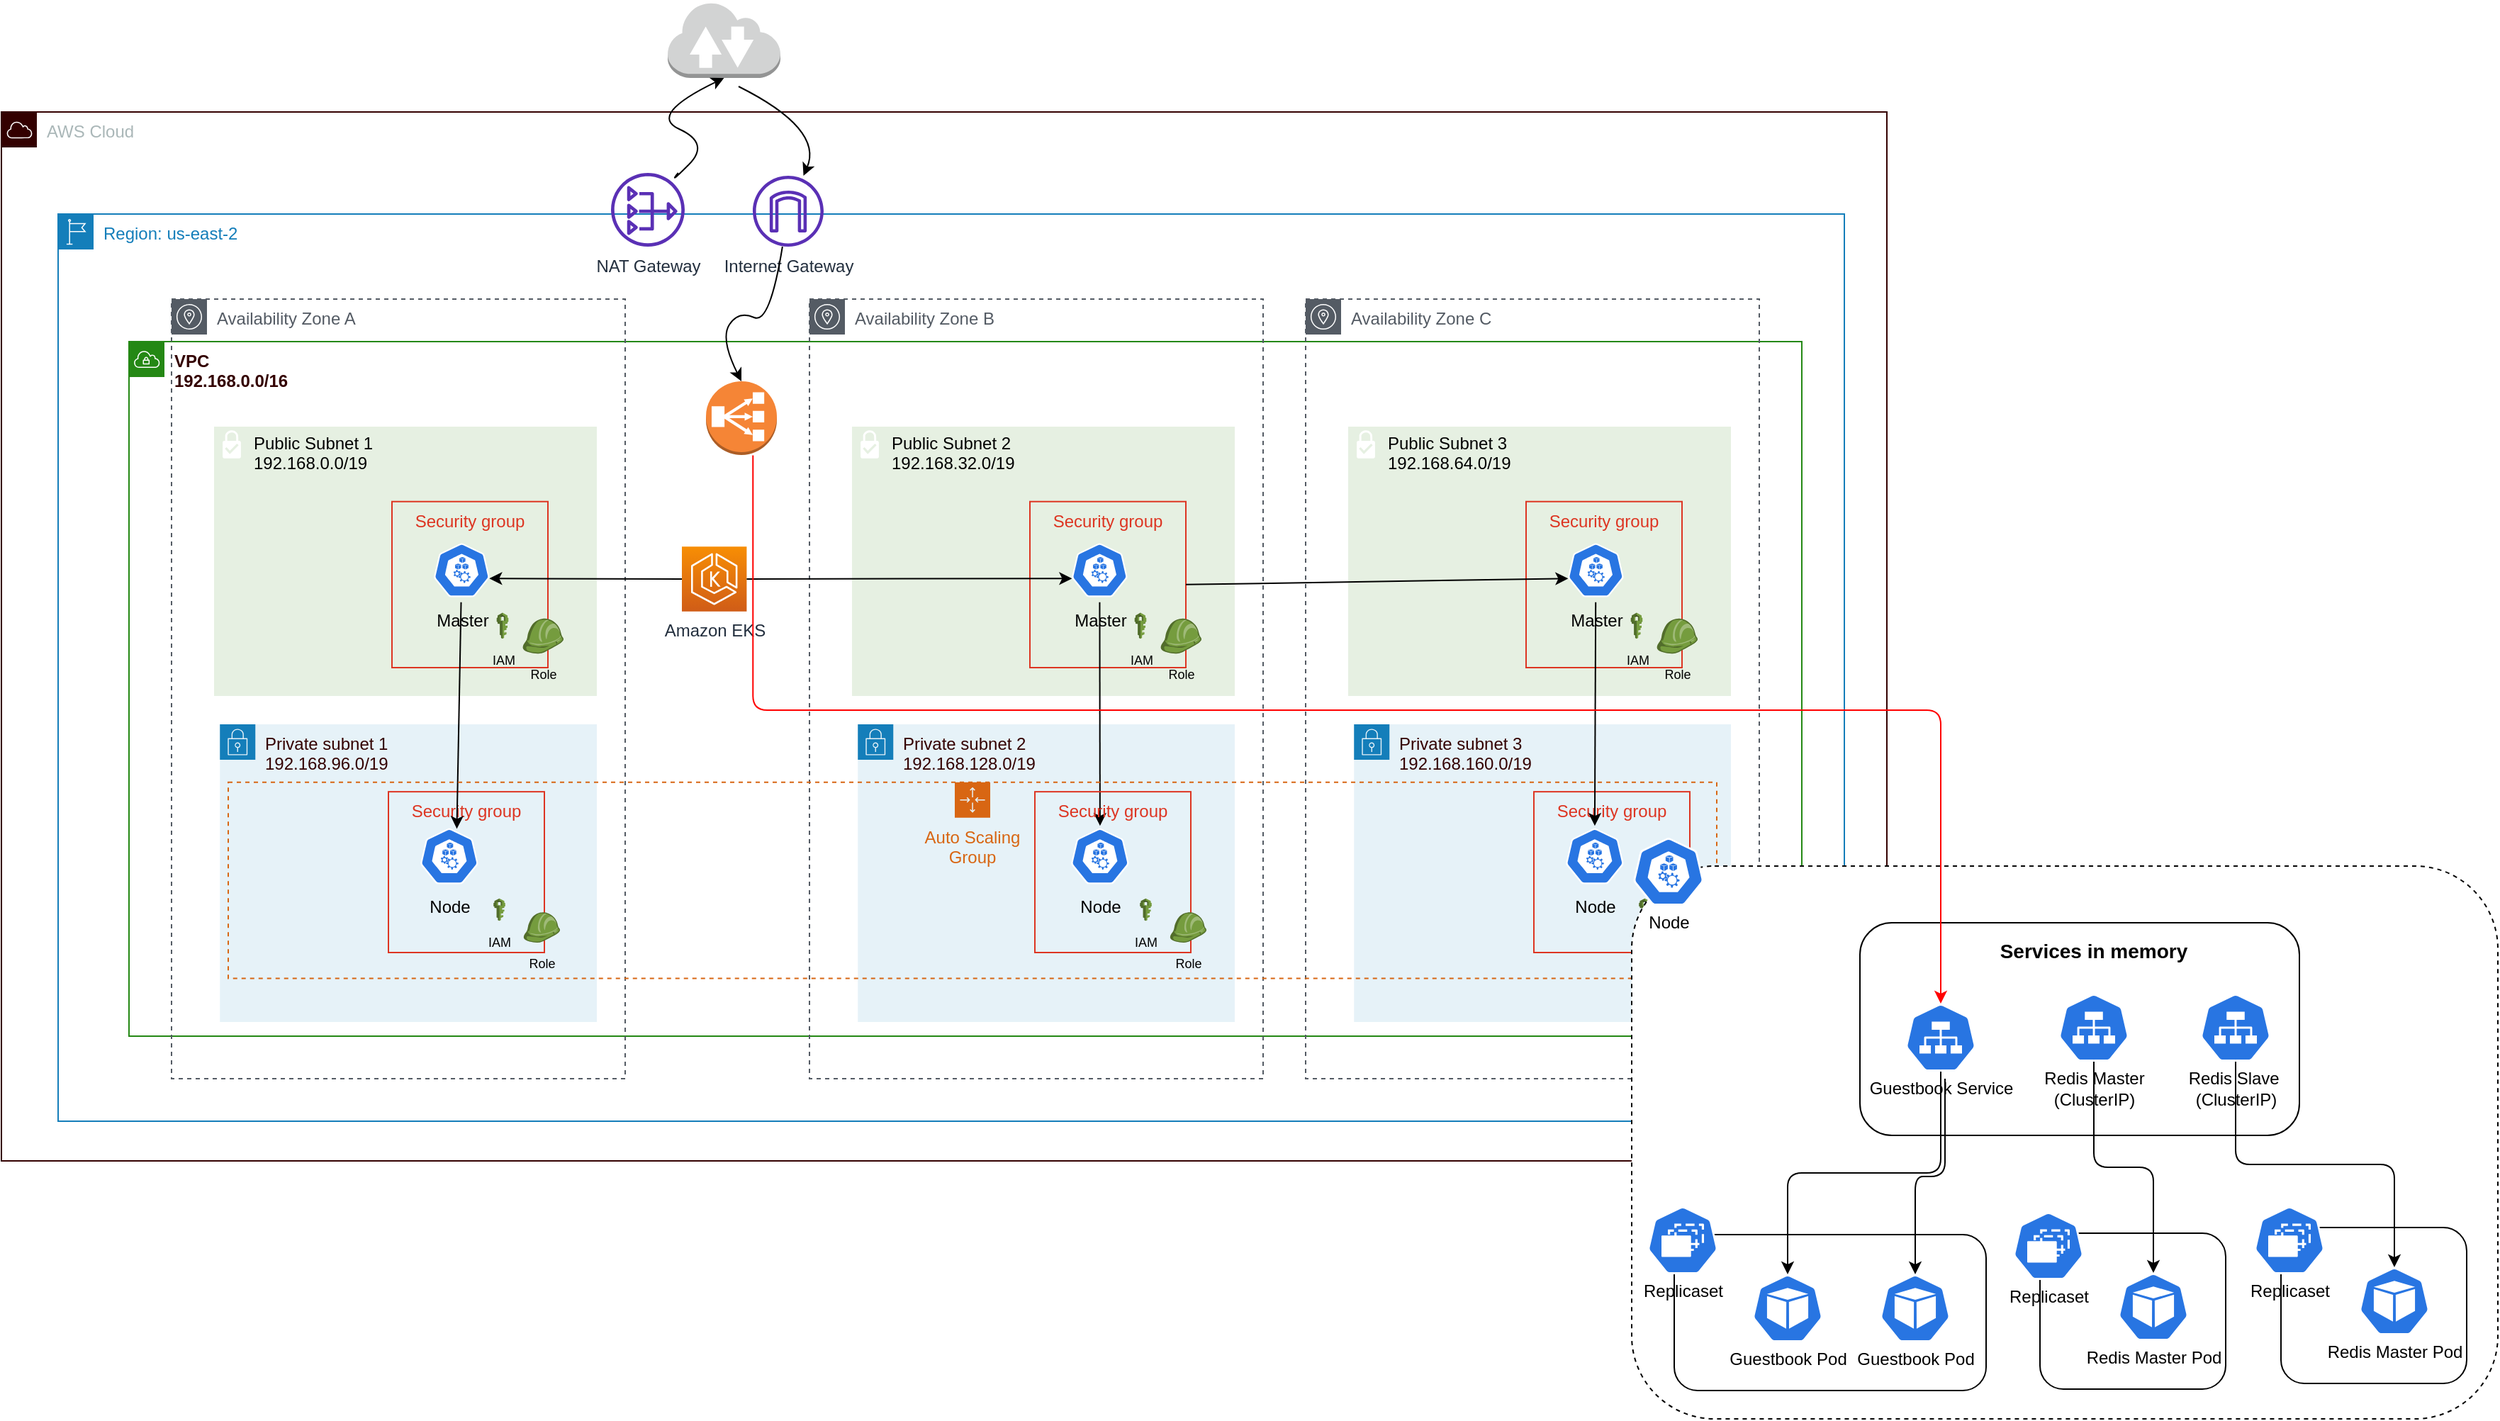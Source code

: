 <mxfile version="13.7.5" type="device"><diagram id="fl4_bRgNZPhpl60R_cDR" name="Page-1"><mxGraphModel dx="1022" dy="437" grid="1" gridSize="10" guides="1" tooltips="1" connect="1" arrows="1" fold="1" page="1" pageScale="1" pageWidth="4681" pageHeight="3300" math="0" shadow="0"><root><mxCell id="0"/><mxCell id="1" parent="0"/><mxCell id="eDuB9u_jqhrZ3lGHha7C-54" value="AWS Cloud" style="outlineConnect=0;gradientColor=none;html=1;whiteSpace=wrap;fontSize=12;fontStyle=0;shape=mxgraph.aws4.group;grIcon=mxgraph.aws4.group_aws_cloud;strokeColor=#330000;fillColor=none;verticalAlign=top;align=left;spacingLeft=30;fontColor=#AAB7B8;dashed=0;" parent="1" vertex="1"><mxGeometry x="200" y="88" width="1330" height="740" as="geometry"/></mxCell><mxCell id="OiCd0-9HkrDGXZGCD6Wl-48" value="&lt;b&gt;&lt;font color=&quot;#330000&quot;&gt;VPC&lt;br&gt;192.168.0.0/16&lt;/font&gt;&lt;/b&gt;" style="points=[[0,0],[0.25,0],[0.5,0],[0.75,0],[1,0],[1,0.25],[1,0.5],[1,0.75],[1,1],[0.75,1],[0.5,1],[0.25,1],[0,1],[0,0.75],[0,0.5],[0,0.25]];outlineConnect=0;gradientColor=none;html=1;whiteSpace=wrap;fontSize=12;fontStyle=0;shape=mxgraph.aws4.group;grIcon=mxgraph.aws4.group_vpc;strokeColor=#248814;fillColor=none;verticalAlign=top;align=left;spacingLeft=30;fontColor=#AAB7B8;dashed=0;" parent="1" vertex="1"><mxGeometry x="290" y="250" width="1180" height="490" as="geometry"/></mxCell><mxCell id="eDuB9u_jqhrZ3lGHha7C-30" value="Availability Zone C" style="outlineConnect=0;gradientColor=none;html=1;whiteSpace=wrap;fontSize=12;fontStyle=0;shape=mxgraph.aws4.group;grIcon=mxgraph.aws4.group_availability_zone;strokeColor=#545B64;fillColor=none;verticalAlign=top;align=left;spacingLeft=30;fontColor=#545B64;dashed=1;" parent="1" vertex="1"><mxGeometry x="1120" y="220" width="320" height="550" as="geometry"/></mxCell><mxCell id="eDuB9u_jqhrZ3lGHha7C-39" value="Public Subnet 3&lt;br&gt;192.168.64.0/19" style="shape=mxgraph.ibm.box;prType=subnet;fontStyle=0;verticalAlign=top;align=left;spacingLeft=32;spacingTop=4;fillColor=#E6F0E2;rounded=0;whiteSpace=wrap;html=1;strokeWidth=1;dashed=0;container=1;spacing=-4;collapsible=0;expand=0;recursiveResize=0;strokeColor=none;" parent="1" vertex="1"><mxGeometry x="1150" y="310" width="270" height="190" as="geometry"/></mxCell><mxCell id="OiCd0-9HkrDGXZGCD6Wl-49" value="Region: us-east-2" style="points=[[0,0],[0.25,0],[0.5,0],[0.75,0],[1,0],[1,0.25],[1,0.5],[1,0.75],[1,1],[0.75,1],[0.5,1],[0.25,1],[0,1],[0,0.75],[0,0.5],[0,0.25]];outlineConnect=0;gradientColor=none;html=1;whiteSpace=wrap;fontSize=12;fontStyle=0;shape=mxgraph.aws4.group;grIcon=mxgraph.aws4.group_region;strokeColor=#147EBA;fillColor=none;verticalAlign=top;align=left;spacingLeft=30;fontColor=#147EBA;dashed=0;" parent="eDuB9u_jqhrZ3lGHha7C-39" vertex="1"><mxGeometry x="-910" y="-150" width="1260" height="640" as="geometry"/></mxCell><mxCell id="eDuB9u_jqhrZ3lGHha7C-40" value="Security group" style="fillColor=none;strokeColor=#DD3522;verticalAlign=top;fontStyle=0;fontColor=#DD3522;" parent="eDuB9u_jqhrZ3lGHha7C-39" vertex="1"><mxGeometry x="125.5" y="52.86" width="110" height="117.14" as="geometry"/></mxCell><mxCell id="eDuB9u_jqhrZ3lGHha7C-41" value="&lt;font style=&quot;font-size: 9px&quot;&gt;Role&lt;/font&gt;" style="outlineConnect=0;dashed=0;verticalLabelPosition=bottom;verticalAlign=top;align=center;html=1;shape=mxgraph.aws3.role;fillColor=#759C3E;gradientColor=none;" parent="eDuB9u_jqhrZ3lGHha7C-39" vertex="1"><mxGeometry x="217.5" y="135.362" width="29" height="24.763" as="geometry"/></mxCell><mxCell id="eDuB9u_jqhrZ3lGHha7C-42" value="&lt;br&gt;&lt;br&gt;&lt;br&gt;&lt;br&gt;&lt;br&gt;Master" style="html=1;dashed=0;whitespace=wrap;fillColor=#2875E2;strokeColor=#ffffff;points=[[0.005,0.63,0],[0.1,0.2,0],[0.9,0.2,0],[0.5,0,0],[0.995,0.63,0],[0.72,0.99,0],[0.5,1,0],[0.28,0.99,0]];shape=mxgraph.kubernetes.icon;prIcon=node" parent="eDuB9u_jqhrZ3lGHha7C-39" vertex="1"><mxGeometry x="155" y="78.652" width="39.38" height="45.181" as="geometry"/></mxCell><mxCell id="eDuB9u_jqhrZ3lGHha7C-43" value="&lt;font style=&quot;font-size: 9px&quot;&gt;IAM&lt;/font&gt;" style="outlineConnect=0;dashed=0;verticalLabelPosition=bottom;verticalAlign=top;align=center;html=1;shape=mxgraph.aws3.iam;fillColor=#759C3E;gradientColor=none;" parent="eDuB9u_jqhrZ3lGHha7C-39" vertex="1"><mxGeometry x="199.382" y="131.191" width="8.25" height="18.408" as="geometry"/></mxCell><mxCell id="eDuB9u_jqhrZ3lGHha7C-55" value="NAT Gateway" style="outlineConnect=0;fontColor=#232F3E;gradientColor=none;fillColor=#5A30B5;strokeColor=none;dashed=0;verticalLabelPosition=bottom;verticalAlign=top;align=center;html=1;fontSize=12;fontStyle=0;aspect=fixed;pointerEvents=1;shape=mxgraph.aws4.nat_gateway;" parent="eDuB9u_jqhrZ3lGHha7C-39" vertex="1"><mxGeometry x="-520" y="-179" width="52" height="52" as="geometry"/></mxCell><mxCell id="OiCd0-9HkrDGXZGCD6Wl-18" value="Availability Zone A" style="outlineConnect=0;gradientColor=none;html=1;whiteSpace=wrap;fontSize=12;fontStyle=0;shape=mxgraph.aws4.group;grIcon=mxgraph.aws4.group_availability_zone;strokeColor=#545B64;fillColor=none;verticalAlign=top;align=left;spacingLeft=30;fontColor=#545B64;dashed=1;" parent="1" vertex="1"><mxGeometry x="320" y="220" width="320" height="550" as="geometry"/></mxCell><mxCell id="OiCd0-9HkrDGXZGCD6Wl-43" value="&lt;font color=&quot;#330000&quot;&gt;Private subnet 1&lt;br&gt;192.168.96.0/19&lt;/font&gt;" style="points=[[0,0],[0.25,0],[0.5,0],[0.75,0],[1,0],[1,0.25],[1,0.5],[1,0.75],[1,1],[0.75,1],[0.5,1],[0.25,1],[0,1],[0,0.75],[0,0.5],[0,0.25]];outlineConnect=0;gradientColor=none;html=1;whiteSpace=wrap;fontSize=12;fontStyle=0;shape=mxgraph.aws4.group;grIcon=mxgraph.aws4.group_security_group;grStroke=0;strokeColor=#147EBA;fillColor=#E6F2F8;verticalAlign=top;align=left;spacingLeft=30;fontColor=#147EBA;strokeWidth=5;" parent="1" vertex="1"><mxGeometry x="354.13" y="520" width="265.87" height="210" as="geometry"/></mxCell><mxCell id="eDuB9u_jqhrZ3lGHha7C-31" value="&lt;font color=&quot;#330000&quot;&gt;Private subnet 3&lt;br&gt;192.168.160.0/19&lt;/font&gt;" style="points=[[0,0],[0.25,0],[0.5,0],[0.75,0],[1,0],[1,0.25],[1,0.5],[1,0.75],[1,1],[0.75,1],[0.5,1],[0.25,1],[0,1],[0,0.75],[0,0.5],[0,0.25]];outlineConnect=0;gradientColor=none;html=1;whiteSpace=wrap;fontSize=12;fontStyle=0;shape=mxgraph.aws4.group;grIcon=mxgraph.aws4.group_security_group;grStroke=0;strokeColor=#147EBA;fillColor=#E6F2F8;verticalAlign=top;align=left;spacingLeft=30;fontColor=#147EBA;strokeWidth=5;" parent="1" vertex="1"><mxGeometry x="1154.13" y="520" width="265.87" height="210" as="geometry"/></mxCell><mxCell id="OiCd0-9HkrDGXZGCD6Wl-61" value="Amazon EKS" style="outlineConnect=0;fontColor=#232F3E;gradientColor=#F78E04;gradientDirection=north;fillColor=#D05C17;strokeColor=#ffffff;dashed=0;verticalLabelPosition=bottom;verticalAlign=top;align=center;html=1;fontSize=12;fontStyle=0;aspect=fixed;shape=mxgraph.aws4.resourceIcon;resIcon=mxgraph.aws4.eks;" parent="1" vertex="1"><mxGeometry x="680" y="394.65" width="45.71" height="45.71" as="geometry"/></mxCell><mxCell id="OiCd0-9HkrDGXZGCD6Wl-10" value="Public Subnet 1&lt;br&gt;192.168.0.0/19" style="shape=mxgraph.ibm.box;prType=subnet;fontStyle=0;verticalAlign=top;align=left;spacingLeft=32;spacingTop=4;fillColor=#E6F0E2;rounded=0;whiteSpace=wrap;html=1;strokeWidth=1;dashed=0;container=1;spacing=-4;collapsible=0;expand=0;recursiveResize=0;strokeColor=none;" parent="1" vertex="1"><mxGeometry x="350" y="310" width="270" height="190" as="geometry"/></mxCell><mxCell id="OiCd0-9HkrDGXZGCD6Wl-2" value="Security group" style="fillColor=none;strokeColor=#DD3522;verticalAlign=top;fontStyle=0;fontColor=#DD3522;" parent="OiCd0-9HkrDGXZGCD6Wl-10" vertex="1"><mxGeometry x="125.5" y="52.86" width="110" height="117.14" as="geometry"/></mxCell><mxCell id="OiCd0-9HkrDGXZGCD6Wl-9" value="&lt;font style=&quot;font-size: 9px&quot;&gt;Role&lt;/font&gt;" style="outlineConnect=0;dashed=0;verticalLabelPosition=bottom;verticalAlign=top;align=center;html=1;shape=mxgraph.aws3.role;fillColor=#759C3E;gradientColor=none;" parent="OiCd0-9HkrDGXZGCD6Wl-10" vertex="1"><mxGeometry x="217.5" y="135.362" width="29" height="24.763" as="geometry"/></mxCell><mxCell id="OiCd0-9HkrDGXZGCD6Wl-1" value="&lt;br&gt;&lt;br&gt;&lt;br&gt;&lt;br&gt;&lt;br&gt;Master" style="html=1;dashed=0;whitespace=wrap;fillColor=#2875E2;strokeColor=#ffffff;points=[[0.005,0.63,0],[0.1,0.2,0],[0.9,0.2,0],[0.5,0,0],[0.995,0.63,0],[0.72,0.99,0],[0.5,1,0],[0.28,0.99,0]];shape=mxgraph.kubernetes.icon;prIcon=node" parent="OiCd0-9HkrDGXZGCD6Wl-10" vertex="1"><mxGeometry x="155" y="78.652" width="39.38" height="45.181" as="geometry"/></mxCell><mxCell id="OiCd0-9HkrDGXZGCD6Wl-3" value="&lt;font style=&quot;font-size: 9px&quot;&gt;IAM&lt;/font&gt;" style="outlineConnect=0;dashed=0;verticalLabelPosition=bottom;verticalAlign=top;align=center;html=1;shape=mxgraph.aws3.iam;fillColor=#759C3E;gradientColor=none;" parent="OiCd0-9HkrDGXZGCD6Wl-10" vertex="1"><mxGeometry x="199.382" y="131.191" width="8.25" height="18.408" as="geometry"/></mxCell><mxCell id="eDuB9u_jqhrZ3lGHha7C-15" value="" style="endArrow=classic;html=1;entryX=0.995;entryY=0.63;entryDx=0;entryDy=0;entryPerimeter=0;" parent="1" source="OiCd0-9HkrDGXZGCD6Wl-61" target="OiCd0-9HkrDGXZGCD6Wl-1" edge="1"><mxGeometry width="50" height="50" relative="1" as="geometry"><mxPoint x="830" y="530" as="sourcePoint"/><mxPoint x="880" y="480" as="targetPoint"/></mxGeometry></mxCell><mxCell id="eDuB9u_jqhrZ3lGHha7C-16" value="Availability Zone B" style="outlineConnect=0;gradientColor=none;html=1;whiteSpace=wrap;fontSize=12;fontStyle=0;shape=mxgraph.aws4.group;grIcon=mxgraph.aws4.group_availability_zone;strokeColor=#545B64;fillColor=none;verticalAlign=top;align=left;spacingLeft=30;fontColor=#545B64;dashed=1;" parent="1" vertex="1"><mxGeometry x="770" y="220" width="320" height="550" as="geometry"/></mxCell><mxCell id="eDuB9u_jqhrZ3lGHha7C-17" value="&lt;font color=&quot;#330000&quot;&gt;Private subnet 2&lt;br&gt;192.168.128.0/19&lt;/font&gt;" style="points=[[0,0],[0.25,0],[0.5,0],[0.75,0],[1,0],[1,0.25],[1,0.5],[1,0.75],[1,1],[0.75,1],[0.5,1],[0.25,1],[0,1],[0,0.75],[0,0.5],[0,0.25]];outlineConnect=0;gradientColor=none;html=1;whiteSpace=wrap;fontSize=12;fontStyle=0;shape=mxgraph.aws4.group;grIcon=mxgraph.aws4.group_security_group;grStroke=0;strokeColor=#147EBA;fillColor=#E6F2F8;verticalAlign=top;align=left;spacingLeft=30;fontColor=#147EBA;strokeWidth=5;" parent="1" vertex="1"><mxGeometry x="804.13" y="520" width="265.87" height="210" as="geometry"/></mxCell><mxCell id="eDuB9u_jqhrZ3lGHha7C-19" value="" style="group" parent="1" vertex="1" connectable="0"><mxGeometry x="473" y="567.57" width="121" height="113.43" as="geometry"/></mxCell><mxCell id="eDuB9u_jqhrZ3lGHha7C-20" value="" style="group" parent="eDuB9u_jqhrZ3lGHha7C-19" vertex="1" connectable="0"><mxGeometry width="121" height="113.43" as="geometry"/></mxCell><mxCell id="eDuB9u_jqhrZ3lGHha7C-21" value="Security group" style="fillColor=none;strokeColor=#DD3522;verticalAlign=top;fontStyle=0;fontColor=#DD3522;" parent="eDuB9u_jqhrZ3lGHha7C-20" vertex="1"><mxGeometry width="110" height="113.43" as="geometry"/></mxCell><mxCell id="eDuB9u_jqhrZ3lGHha7C-22" value="&lt;font style=&quot;font-size: 9px&quot;&gt;IAM&lt;/font&gt;" style="outlineConnect=0;dashed=0;verticalLabelPosition=bottom;verticalAlign=top;align=center;html=1;shape=mxgraph.aws3.iam;fillColor=#759C3E;gradientColor=none;" parent="eDuB9u_jqhrZ3lGHha7C-20" vertex="1"><mxGeometry x="74.133" y="75.286" width="8.25" height="15.714" as="geometry"/></mxCell><mxCell id="eDuB9u_jqhrZ3lGHha7C-23" value="&lt;font style=&quot;font-size: 9px&quot;&gt;Role&lt;/font&gt;" style="outlineConnect=0;dashed=0;verticalLabelPosition=bottom;verticalAlign=top;align=center;html=1;shape=mxgraph.aws3.role;fillColor=#759C3E;gradientColor=none;" parent="eDuB9u_jqhrZ3lGHha7C-20" vertex="1"><mxGeometry x="95.13" y="85.0" width="25.87" height="21.43" as="geometry"/></mxCell><mxCell id="eDuB9u_jqhrZ3lGHha7C-24" value="&lt;br&gt;&lt;br&gt;&lt;br&gt;&lt;br&gt;&lt;br&gt;Node" style="html=1;dashed=0;whitespace=wrap;fillColor=#2875E2;strokeColor=#ffffff;points=[[0.005,0.63,0],[0.1,0.2,0],[0.9,0.2,0],[0.5,0,0],[0.995,0.63,0],[0.72,0.99,0],[0.5,1,0],[0.28,0.99,0]];shape=mxgraph.kubernetes.icon;prIcon=node" parent="eDuB9u_jqhrZ3lGHha7C-19" vertex="1"><mxGeometry x="22.51" y="24" width="40.87" height="43" as="geometry"/></mxCell><mxCell id="eDuB9u_jqhrZ3lGHha7C-25" value="Public Subnet 2&lt;br&gt;192.168.32.0/19" style="shape=mxgraph.ibm.box;prType=subnet;fontStyle=0;verticalAlign=top;align=left;spacingLeft=32;spacingTop=4;fillColor=#E6F0E2;rounded=0;whiteSpace=wrap;html=1;strokeWidth=1;dashed=0;container=1;spacing=-4;collapsible=0;expand=0;recursiveResize=0;strokeColor=none;" parent="1" vertex="1"><mxGeometry x="800" y="310" width="270" height="190" as="geometry"/></mxCell><mxCell id="eDuB9u_jqhrZ3lGHha7C-26" value="Security group" style="fillColor=none;strokeColor=#DD3522;verticalAlign=top;fontStyle=0;fontColor=#DD3522;" parent="eDuB9u_jqhrZ3lGHha7C-25" vertex="1"><mxGeometry x="125.5" y="52.86" width="110" height="117.14" as="geometry"/></mxCell><mxCell id="eDuB9u_jqhrZ3lGHha7C-27" value="&lt;font style=&quot;font-size: 9px&quot;&gt;Role&lt;/font&gt;" style="outlineConnect=0;dashed=0;verticalLabelPosition=bottom;verticalAlign=top;align=center;html=1;shape=mxgraph.aws3.role;fillColor=#759C3E;gradientColor=none;" parent="eDuB9u_jqhrZ3lGHha7C-25" vertex="1"><mxGeometry x="217.5" y="135.362" width="29" height="24.763" as="geometry"/></mxCell><mxCell id="eDuB9u_jqhrZ3lGHha7C-28" value="&lt;br&gt;&lt;br&gt;&lt;br&gt;&lt;br&gt;&lt;br&gt;Master" style="html=1;dashed=0;whitespace=wrap;fillColor=#2875E2;strokeColor=#ffffff;points=[[0.005,0.63,0],[0.1,0.2,0],[0.9,0.2,0],[0.5,0,0],[0.995,0.63,0],[0.72,0.99,0],[0.5,1,0],[0.28,0.99,0]];shape=mxgraph.kubernetes.icon;prIcon=node" parent="eDuB9u_jqhrZ3lGHha7C-25" vertex="1"><mxGeometry x="155" y="78.652" width="39.38" height="45.181" as="geometry"/></mxCell><mxCell id="eDuB9u_jqhrZ3lGHha7C-29" value="&lt;font style=&quot;font-size: 9px&quot;&gt;IAM&lt;/font&gt;" style="outlineConnect=0;dashed=0;verticalLabelPosition=bottom;verticalAlign=top;align=center;html=1;shape=mxgraph.aws3.iam;fillColor=#759C3E;gradientColor=none;" parent="eDuB9u_jqhrZ3lGHha7C-25" vertex="1"><mxGeometry x="199.382" y="131.191" width="8.25" height="18.408" as="geometry"/></mxCell><mxCell id="eDuB9u_jqhrZ3lGHha7C-33" value="" style="group" parent="1" vertex="1" connectable="0"><mxGeometry x="1281" y="567.57" width="121" height="113.43" as="geometry"/></mxCell><mxCell id="eDuB9u_jqhrZ3lGHha7C-34" value="" style="group" parent="eDuB9u_jqhrZ3lGHha7C-33" vertex="1" connectable="0"><mxGeometry width="121" height="113.43" as="geometry"/></mxCell><mxCell id="eDuB9u_jqhrZ3lGHha7C-35" value="Security group" style="fillColor=none;strokeColor=#DD3522;verticalAlign=top;fontStyle=0;fontColor=#DD3522;" parent="eDuB9u_jqhrZ3lGHha7C-34" vertex="1"><mxGeometry width="110" height="113.43" as="geometry"/></mxCell><mxCell id="eDuB9u_jqhrZ3lGHha7C-36" value="&lt;font style=&quot;font-size: 9px&quot;&gt;IAM&lt;/font&gt;" style="outlineConnect=0;dashed=0;verticalLabelPosition=bottom;verticalAlign=top;align=center;html=1;shape=mxgraph.aws3.iam;fillColor=#759C3E;gradientColor=none;" parent="eDuB9u_jqhrZ3lGHha7C-34" vertex="1"><mxGeometry x="74.133" y="75.286" width="8.25" height="15.714" as="geometry"/></mxCell><mxCell id="eDuB9u_jqhrZ3lGHha7C-37" value="&lt;font style=&quot;font-size: 9px&quot;&gt;Role&lt;/font&gt;" style="outlineConnect=0;dashed=0;verticalLabelPosition=bottom;verticalAlign=top;align=center;html=1;shape=mxgraph.aws3.role;fillColor=#759C3E;gradientColor=none;" parent="eDuB9u_jqhrZ3lGHha7C-34" vertex="1"><mxGeometry x="95.13" y="85.0" width="25.87" height="21.43" as="geometry"/></mxCell><mxCell id="eDuB9u_jqhrZ3lGHha7C-38" value="&lt;br&gt;&lt;br&gt;&lt;br&gt;&lt;br&gt;&lt;br&gt;Node" style="html=1;dashed=0;whitespace=wrap;fillColor=#2875E2;strokeColor=#ffffff;points=[[0.005,0.63,0],[0.1,0.2,0],[0.9,0.2,0],[0.5,0,0],[0.995,0.63,0],[0.72,0.99,0],[0.5,1,0],[0.28,0.99,0]];shape=mxgraph.kubernetes.icon;prIcon=node" parent="eDuB9u_jqhrZ3lGHha7C-33" vertex="1"><mxGeometry x="22.51" y="24" width="40.87" height="43" as="geometry"/></mxCell><mxCell id="eDuB9u_jqhrZ3lGHha7C-44" value="" style="endArrow=classic;html=1;entryX=0.005;entryY=0.63;entryDx=0;entryDy=0;entryPerimeter=0;" parent="1" source="OiCd0-9HkrDGXZGCD6Wl-61" target="eDuB9u_jqhrZ3lGHha7C-28" edge="1"><mxGeometry width="50" height="50" relative="1" as="geometry"><mxPoint x="780" y="540" as="sourcePoint"/><mxPoint x="830" y="490" as="targetPoint"/></mxGeometry></mxCell><mxCell id="eDuB9u_jqhrZ3lGHha7C-45" value="" style="endArrow=classic;html=1;entryX=0.005;entryY=0.63;entryDx=0;entryDy=0;entryPerimeter=0;exitX=1;exitY=0.5;exitDx=0;exitDy=0;" parent="1" source="eDuB9u_jqhrZ3lGHha7C-26" target="eDuB9u_jqhrZ3lGHha7C-42" edge="1"><mxGeometry width="50" height="50" relative="1" as="geometry"><mxPoint x="780" y="540" as="sourcePoint"/><mxPoint x="830" y="490" as="targetPoint"/></mxGeometry></mxCell><mxCell id="eDuB9u_jqhrZ3lGHha7C-1" value="" style="endArrow=classic;html=1;entryX=0.5;entryY=0;entryDx=0;entryDy=0;entryPerimeter=0;" parent="1" source="OiCd0-9HkrDGXZGCD6Wl-1" edge="1"><mxGeometry width="50" height="50" relative="1" as="geometry"><mxPoint x="830" y="510" as="sourcePoint"/><mxPoint x="521.224" y="593.701" as="targetPoint"/></mxGeometry></mxCell><mxCell id="eDuB9u_jqhrZ3lGHha7C-18" value="" style="endArrow=classic;html=1;entryX=0.5;entryY=0;entryDx=0;entryDy=0;entryPerimeter=0;" parent="1" source="eDuB9u_jqhrZ3lGHha7C-28" target="eDuB9u_jqhrZ3lGHha7C-53" edge="1"><mxGeometry width="50" height="50" relative="1" as="geometry"><mxPoint x="1280" y="510" as="sourcePoint"/><mxPoint x="1330" y="460" as="targetPoint"/></mxGeometry></mxCell><mxCell id="eDuB9u_jqhrZ3lGHha7C-32" value="" style="endArrow=classic;html=1;entryX=0.5;entryY=0;entryDx=0;entryDy=0;entryPerimeter=0;" parent="1" source="eDuB9u_jqhrZ3lGHha7C-42" target="eDuB9u_jqhrZ3lGHha7C-38" edge="1"><mxGeometry width="50" height="50" relative="1" as="geometry"><mxPoint x="1630" y="510" as="sourcePoint"/><mxPoint x="1680" y="460" as="targetPoint"/></mxGeometry></mxCell><mxCell id="eDuB9u_jqhrZ3lGHha7C-48" value="" style="group" parent="1" vertex="1" connectable="0"><mxGeometry x="920" y="567.57" width="121" height="113.43" as="geometry"/></mxCell><mxCell id="eDuB9u_jqhrZ3lGHha7C-49" value="" style="group" parent="eDuB9u_jqhrZ3lGHha7C-48" vertex="1" connectable="0"><mxGeometry x="9" width="121" height="113.43" as="geometry"/></mxCell><mxCell id="eDuB9u_jqhrZ3lGHha7C-50" value="Security group" style="fillColor=none;strokeColor=#DD3522;verticalAlign=top;fontStyle=0;fontColor=#DD3522;" parent="eDuB9u_jqhrZ3lGHha7C-49" vertex="1"><mxGeometry width="110" height="113.43" as="geometry"/></mxCell><mxCell id="eDuB9u_jqhrZ3lGHha7C-51" value="&lt;font style=&quot;font-size: 9px&quot;&gt;IAM&lt;/font&gt;" style="outlineConnect=0;dashed=0;verticalLabelPosition=bottom;verticalAlign=top;align=center;html=1;shape=mxgraph.aws3.iam;fillColor=#759C3E;gradientColor=none;" parent="eDuB9u_jqhrZ3lGHha7C-49" vertex="1"><mxGeometry x="74.133" y="75.286" width="8.25" height="15.714" as="geometry"/></mxCell><mxCell id="eDuB9u_jqhrZ3lGHha7C-52" value="&lt;font style=&quot;font-size: 9px&quot;&gt;Role&lt;/font&gt;" style="outlineConnect=0;dashed=0;verticalLabelPosition=bottom;verticalAlign=top;align=center;html=1;shape=mxgraph.aws3.role;fillColor=#759C3E;gradientColor=none;" parent="eDuB9u_jqhrZ3lGHha7C-49" vertex="1"><mxGeometry x="95.13" y="85.0" width="25.87" height="21.43" as="geometry"/></mxCell><mxCell id="eDuB9u_jqhrZ3lGHha7C-53" value="&lt;br&gt;&lt;br&gt;&lt;br&gt;&lt;br&gt;&lt;br&gt;Node" style="html=1;dashed=0;whitespace=wrap;fillColor=#2875E2;strokeColor=#ffffff;points=[[0.005,0.63,0],[0.1,0.2,0],[0.9,0.2,0],[0.5,0,0],[0.995,0.63,0],[0.72,0.99,0],[0.5,1,0],[0.28,0.99,0]];shape=mxgraph.kubernetes.icon;prIcon=node" parent="eDuB9u_jqhrZ3lGHha7C-48" vertex="1"><mxGeometry x="34.51" y="24" width="40.87" height="43" as="geometry"/></mxCell><mxCell id="eDuB9u_jqhrZ3lGHha7C-47" value="Auto Scaling &lt;br&gt;Group" style="points=[[0,0],[0.25,0],[0.5,0],[0.75,0],[1,0],[1,0.25],[1,0.5],[1,0.75],[1,1],[0.75,1],[0.5,1],[0.25,1],[0,1],[0,0.75],[0,0.5],[0,0.25]];outlineConnect=0;gradientColor=none;html=1;whiteSpace=wrap;fontSize=12;fontStyle=0;shape=mxgraph.aws4.groupCenter;grIcon=mxgraph.aws4.group_auto_scaling_group;grStroke=1;strokeColor=#D86613;fillColor=none;verticalAlign=top;align=center;fontColor=#D86613;dashed=1;spacingTop=25;" parent="1" vertex="1"><mxGeometry x="360" y="560.84" width="1050" height="138.38" as="geometry"/></mxCell><mxCell id="eDuB9u_jqhrZ3lGHha7C-56" value="Internet Gateway" style="outlineConnect=0;fontColor=#232F3E;gradientColor=none;fillColor=#5A30B5;strokeColor=none;dashed=0;verticalLabelPosition=bottom;verticalAlign=top;align=center;html=1;fontSize=12;fontStyle=0;aspect=fixed;pointerEvents=1;shape=mxgraph.aws4.internet_gateway;" parent="1" vertex="1"><mxGeometry x="730" y="133" width="50" height="50" as="geometry"/></mxCell><mxCell id="6xooDTvOsoDMvRwWr2to-1" value="" style="outlineConnect=0;dashed=0;verticalLabelPosition=bottom;verticalAlign=top;align=center;html=1;shape=mxgraph.aws3.classic_load_balancer;fillColor=#F58536;gradientColor=none;" parent="1" vertex="1"><mxGeometry x="697" y="278" width="50" height="52" as="geometry"/></mxCell><mxCell id="6xooDTvOsoDMvRwWr2to-2" value="" style="curved=1;endArrow=classic;html=1;entryX=0.5;entryY=0;entryDx=0;entryDy=0;entryPerimeter=0;" parent="1" source="eDuB9u_jqhrZ3lGHha7C-56" target="6xooDTvOsoDMvRwWr2to-1" edge="1"><mxGeometry width="50" height="50" relative="1" as="geometry"><mxPoint x="742" y="183" as="sourcePoint"/><mxPoint x="792" y="268" as="targetPoint"/><Array as="points"><mxPoint x="742" y="238"/><mxPoint x="720" y="228"/><mxPoint x="707" y="248"/></Array></mxGeometry></mxCell><mxCell id="6xooDTvOsoDMvRwWr2to-3" value="" style="outlineConnect=0;dashed=0;verticalLabelPosition=bottom;verticalAlign=top;align=center;html=1;shape=mxgraph.aws3.internet_2;fillColor=#D2D3D3;gradientColor=none;" parent="1" vertex="1"><mxGeometry x="670" y="10" width="79.5" height="54" as="geometry"/></mxCell><mxCell id="6xooDTvOsoDMvRwWr2to-4" value="" style="curved=1;endArrow=classic;html=1;entryX=0.5;entryY=1;entryDx=0;entryDy=0;entryPerimeter=0;" parent="1" source="eDuB9u_jqhrZ3lGHha7C-55" target="6xooDTvOsoDMvRwWr2to-3" edge="1"><mxGeometry width="50" height="50" relative="1" as="geometry"><mxPoint x="1000" y="120" as="sourcePoint"/><mxPoint x="1050" y="70" as="targetPoint"/><Array as="points"><mxPoint x="670" y="140"/><mxPoint x="700" y="110"/><mxPoint x="656" y="90"/></Array></mxGeometry></mxCell><mxCell id="6xooDTvOsoDMvRwWr2to-5" value="" style="curved=1;endArrow=classic;html=1;" parent="1" target="eDuB9u_jqhrZ3lGHha7C-56" edge="1"><mxGeometry width="50" height="50" relative="1" as="geometry"><mxPoint x="720" y="70" as="sourcePoint"/><mxPoint x="1050" y="70" as="targetPoint"/><Array as="points"><mxPoint x="780" y="100"/></Array></mxGeometry></mxCell><mxCell id="6xooDTvOsoDMvRwWr2to-40" value="" style="group" parent="1" vertex="1" connectable="0"><mxGeometry x="1350" y="600" width="611" height="410" as="geometry"/></mxCell><mxCell id="6xooDTvOsoDMvRwWr2to-33" value="" style="rounded=1;whiteSpace=wrap;html=1;dashed=1;" parent="6xooDTvOsoDMvRwWr2to-40" vertex="1"><mxGeometry y="20" width="611" height="390" as="geometry"/></mxCell><mxCell id="6xooDTvOsoDMvRwWr2to-24" value="" style="rounded=1;whiteSpace=wrap;html=1;" parent="6xooDTvOsoDMvRwWr2to-40" vertex="1"><mxGeometry x="30" y="280" width="220" height="110" as="geometry"/></mxCell><mxCell id="6xooDTvOsoDMvRwWr2to-21" value="" style="rounded=1;whiteSpace=wrap;html=1;" parent="6xooDTvOsoDMvRwWr2to-40" vertex="1"><mxGeometry x="161" y="60" width="310" height="150" as="geometry"/></mxCell><mxCell id="6xooDTvOsoDMvRwWr2to-6" value="&lt;br&gt;&lt;br&gt;&lt;br&gt;&lt;br&gt;&lt;br&gt;Node" style="html=1;dashed=0;whitespace=wrap;fillColor=#2875E2;strokeColor=#ffffff;points=[[0.005,0.63,0],[0.1,0.2,0],[0.9,0.2,0],[0.5,0,0],[0.995,0.63,0],[0.72,0.99,0],[0.5,1,0],[0.28,0.99,0]];shape=mxgraph.kubernetes.icon;prIcon=node" parent="6xooDTvOsoDMvRwWr2to-40" vertex="1"><mxGeometry x="1" width="50" height="48" as="geometry"/></mxCell><mxCell id="6xooDTvOsoDMvRwWr2to-14" value="&lt;br&gt;&lt;br&gt;&lt;br&gt;&lt;br&gt;&lt;br&gt;Guestbook Pod" style="html=1;dashed=0;whitespace=wrap;fillColor=#2875E2;strokeColor=#ffffff;points=[[0.005,0.63,0],[0.1,0.2,0],[0.9,0.2,0],[0.5,0,0],[0.995,0.63,0],[0.72,0.99,0],[0.5,1,0],[0.28,0.99,0]];shape=mxgraph.kubernetes.icon;prIcon=pod" parent="6xooDTvOsoDMvRwWr2to-40" vertex="1"><mxGeometry x="85" y="308" width="50" height="48" as="geometry"/></mxCell><mxCell id="6xooDTvOsoDMvRwWr2to-15" value="&lt;br&gt;&lt;br&gt;&lt;br&gt;&lt;br&gt;&lt;br&gt;Guestbook Pod" style="html=1;dashed=0;whitespace=wrap;fillColor=#2875E2;strokeColor=#ffffff;points=[[0.005,0.63,0],[0.1,0.2,0],[0.9,0.2,0],[0.5,0,0],[0.995,0.63,0],[0.72,0.99,0],[0.5,1,0],[0.28,0.99,0]];shape=mxgraph.kubernetes.icon;prIcon=pod" parent="6xooDTvOsoDMvRwWr2to-40" vertex="1"><mxGeometry x="175" y="308" width="50" height="48" as="geometry"/></mxCell><mxCell id="6xooDTvOsoDMvRwWr2to-16" value="&lt;br&gt;&lt;br&gt;&lt;br&gt;&lt;br&gt;&lt;br&gt;Guestbook Service" style="html=1;dashed=0;whitespace=wrap;fillColor=#2875E2;strokeColor=#ffffff;points=[[0.005,0.63,0],[0.1,0.2,0],[0.9,0.2,0],[0.5,0,0],[0.995,0.63,0],[0.72,0.99,0],[0.5,1,0],[0.28,0.99,0]];shape=mxgraph.kubernetes.icon;prIcon=svc" parent="6xooDTvOsoDMvRwWr2to-40" vertex="1"><mxGeometry x="193" y="117" width="50" height="48" as="geometry"/></mxCell><mxCell id="6xooDTvOsoDMvRwWr2to-17" value="&lt;br&gt;&lt;br&gt;&lt;br&gt;&lt;br&gt;&lt;br&gt;&lt;br&gt;Redis Master &lt;br&gt;(ClusterIP)" style="html=1;dashed=0;whitespace=wrap;fillColor=#2875E2;strokeColor=#ffffff;points=[[0.005,0.63,0],[0.1,0.2,0],[0.9,0.2,0],[0.5,0,0],[0.995,0.63,0],[0.72,0.99,0],[0.5,1,0],[0.28,0.99,0]];shape=mxgraph.kubernetes.icon;prIcon=svc" parent="6xooDTvOsoDMvRwWr2to-40" vertex="1"><mxGeometry x="301" y="110" width="50" height="48" as="geometry"/></mxCell><mxCell id="6xooDTvOsoDMvRwWr2to-20" value="&lt;br&gt;&lt;br&gt;&lt;br&gt;&lt;br&gt;&lt;br&gt;&lt;br&gt;Redis Slave&amp;nbsp;&lt;br&gt;(ClusterIP)" style="html=1;dashed=0;whitespace=wrap;fillColor=#2875E2;strokeColor=#ffffff;points=[[0.005,0.63,0],[0.1,0.2,0],[0.9,0.2,0],[0.5,0,0],[0.995,0.63,0],[0.72,0.99,0],[0.5,1,0],[0.28,0.99,0]];shape=mxgraph.kubernetes.icon;prIcon=svc" parent="6xooDTvOsoDMvRwWr2to-40" vertex="1"><mxGeometry x="401" y="110" width="50" height="48" as="geometry"/></mxCell><mxCell id="6xooDTvOsoDMvRwWr2to-22" value="&lt;br&gt;&lt;br&gt;&lt;br&gt;&lt;br&gt;&lt;br&gt;Replicaset" style="html=1;dashed=0;whitespace=wrap;fillColor=#2875E2;strokeColor=#ffffff;points=[[0.005,0.63,0],[0.1,0.2,0],[0.9,0.2,0],[0.5,0,0],[0.995,0.63,0],[0.72,0.99,0],[0.5,1,0],[0.28,0.99,0]];shape=mxgraph.kubernetes.icon;prIcon=rs" parent="6xooDTvOsoDMvRwWr2to-40" vertex="1"><mxGeometry x="11" y="260" width="50" height="48" as="geometry"/></mxCell><mxCell id="6xooDTvOsoDMvRwWr2to-25" value="" style="rounded=1;whiteSpace=wrap;html=1;" parent="6xooDTvOsoDMvRwWr2to-40" vertex="1"><mxGeometry x="288" y="279" width="131" height="110" as="geometry"/></mxCell><mxCell id="6xooDTvOsoDMvRwWr2to-26" value="&lt;br&gt;&lt;br&gt;&lt;br&gt;&lt;br&gt;&lt;br&gt;Redis Master Pod" style="html=1;dashed=0;whitespace=wrap;fillColor=#2875E2;strokeColor=#ffffff;points=[[0.005,0.63,0],[0.1,0.2,0],[0.9,0.2,0],[0.5,0,0],[0.995,0.63,0],[0.72,0.99,0],[0.5,1,0],[0.28,0.99,0]];shape=mxgraph.kubernetes.icon;prIcon=pod" parent="6xooDTvOsoDMvRwWr2to-40" vertex="1"><mxGeometry x="343" y="307" width="50" height="48" as="geometry"/></mxCell><mxCell id="6xooDTvOsoDMvRwWr2to-28" value="&lt;br&gt;&lt;br&gt;&lt;br&gt;&lt;br&gt;&lt;br&gt;Replicaset" style="html=1;dashed=0;whitespace=wrap;fillColor=#2875E2;strokeColor=#ffffff;points=[[0.005,0.63,0],[0.1,0.2,0],[0.9,0.2,0],[0.5,0,0],[0.995,0.63,0],[0.72,0.99,0],[0.5,1,0],[0.28,0.99,0]];shape=mxgraph.kubernetes.icon;prIcon=rs" parent="6xooDTvOsoDMvRwWr2to-40" vertex="1"><mxGeometry x="269" y="264" width="50" height="48" as="geometry"/></mxCell><mxCell id="6xooDTvOsoDMvRwWr2to-29" value="" style="rounded=1;whiteSpace=wrap;html=1;" parent="6xooDTvOsoDMvRwWr2to-40" vertex="1"><mxGeometry x="458" y="275" width="131" height="110" as="geometry"/></mxCell><mxCell id="6xooDTvOsoDMvRwWr2to-30" value="&lt;br&gt;&lt;br&gt;&lt;br&gt;&lt;br&gt;&lt;br&gt;Redis Master Pod" style="html=1;dashed=0;whitespace=wrap;fillColor=#2875E2;strokeColor=#ffffff;points=[[0.005,0.63,0],[0.1,0.2,0],[0.9,0.2,0],[0.5,0,0],[0.995,0.63,0],[0.72,0.99,0],[0.5,1,0],[0.28,0.99,0]];shape=mxgraph.kubernetes.icon;prIcon=pod" parent="6xooDTvOsoDMvRwWr2to-40" vertex="1"><mxGeometry x="513" y="303" width="50" height="48" as="geometry"/></mxCell><mxCell id="6xooDTvOsoDMvRwWr2to-31" value="&lt;br&gt;&lt;br&gt;&lt;br&gt;&lt;br&gt;&lt;br&gt;Replicaset" style="html=1;dashed=0;whitespace=wrap;fillColor=#2875E2;strokeColor=#ffffff;points=[[0.005,0.63,0],[0.1,0.2,0],[0.9,0.2,0],[0.5,0,0],[0.995,0.63,0],[0.72,0.99,0],[0.5,1,0],[0.28,0.99,0]];shape=mxgraph.kubernetes.icon;prIcon=rs" parent="6xooDTvOsoDMvRwWr2to-40" vertex="1"><mxGeometry x="439" y="260" width="50" height="48" as="geometry"/></mxCell><mxCell id="6xooDTvOsoDMvRwWr2to-32" value="&lt;b&gt;&lt;font style=&quot;font-size: 14px&quot;&gt;Services in memory&lt;/font&gt;&lt;/b&gt;" style="text;html=1;strokeColor=none;fillColor=none;align=center;verticalAlign=middle;whiteSpace=wrap;rounded=0;" parent="6xooDTvOsoDMvRwWr2to-40" vertex="1"><mxGeometry x="251" y="70" width="150" height="20" as="geometry"/></mxCell><mxCell id="6xooDTvOsoDMvRwWr2to-36" value="" style="edgeStyle=elbowEdgeStyle;elbow=vertical;endArrow=classic;html=1;entryX=0.5;entryY=0;entryDx=0;entryDy=0;entryPerimeter=0;" parent="6xooDTvOsoDMvRwWr2to-40" source="6xooDTvOsoDMvRwWr2to-16" target="6xooDTvOsoDMvRwWr2to-14" edge="1"><mxGeometry width="50" height="50" relative="1" as="geometry"><mxPoint x="391" y="260" as="sourcePoint"/><mxPoint x="441" y="210" as="targetPoint"/></mxGeometry></mxCell><mxCell id="6xooDTvOsoDMvRwWr2to-37" value="" style="edgeStyle=elbowEdgeStyle;elbow=vertical;endArrow=classic;html=1;entryX=0.5;entryY=0;entryDx=0;entryDy=0;entryPerimeter=0;" parent="6xooDTvOsoDMvRwWr2to-40" target="6xooDTvOsoDMvRwWr2to-15" edge="1"><mxGeometry width="50" height="50" relative="1" as="geometry"><mxPoint x="221" y="170" as="sourcePoint"/><mxPoint x="441" y="210" as="targetPoint"/></mxGeometry></mxCell><mxCell id="6xooDTvOsoDMvRwWr2to-38" value="" style="edgeStyle=elbowEdgeStyle;elbow=vertical;endArrow=classic;html=1;entryX=0.5;entryY=0;entryDx=0;entryDy=0;entryPerimeter=0;exitX=0.5;exitY=1;exitDx=0;exitDy=0;exitPerimeter=0;" parent="6xooDTvOsoDMvRwWr2to-40" source="6xooDTvOsoDMvRwWr2to-17" target="6xooDTvOsoDMvRwWr2to-26" edge="1"><mxGeometry width="50" height="50" relative="1" as="geometry"><mxPoint x="391" y="260" as="sourcePoint"/><mxPoint x="441" y="210" as="targetPoint"/></mxGeometry></mxCell><mxCell id="6xooDTvOsoDMvRwWr2to-39" value="" style="edgeStyle=elbowEdgeStyle;elbow=vertical;endArrow=classic;html=1;entryX=0.5;entryY=0;entryDx=0;entryDy=0;entryPerimeter=0;exitX=0.5;exitY=1;exitDx=0;exitDy=0;exitPerimeter=0;" parent="6xooDTvOsoDMvRwWr2to-40" source="6xooDTvOsoDMvRwWr2to-20" target="6xooDTvOsoDMvRwWr2to-30" edge="1"><mxGeometry width="50" height="50" relative="1" as="geometry"><mxPoint x="391" y="260" as="sourcePoint"/><mxPoint x="441" y="210" as="targetPoint"/></mxGeometry></mxCell><mxCell id="6xooDTvOsoDMvRwWr2to-41" value="" style="edgeStyle=elbowEdgeStyle;elbow=vertical;endArrow=classic;html=1;entryX=0.5;entryY=0;entryDx=0;entryDy=0;entryPerimeter=0;exitX=0.389;exitY=0.266;exitDx=0;exitDy=0;exitPerimeter=0;strokeColor=#FF0000;" parent="1" source="OiCd0-9HkrDGXZGCD6Wl-49" target="6xooDTvOsoDMvRwWr2to-16" edge="1"><mxGeometry width="50" height="50" relative="1" as="geometry"><mxPoint x="990" y="550" as="sourcePoint"/><mxPoint x="1040" y="500" as="targetPoint"/><Array as="points"><mxPoint x="1550" y="510"/></Array></mxGeometry></mxCell></root></mxGraphModel></diagram></mxfile>